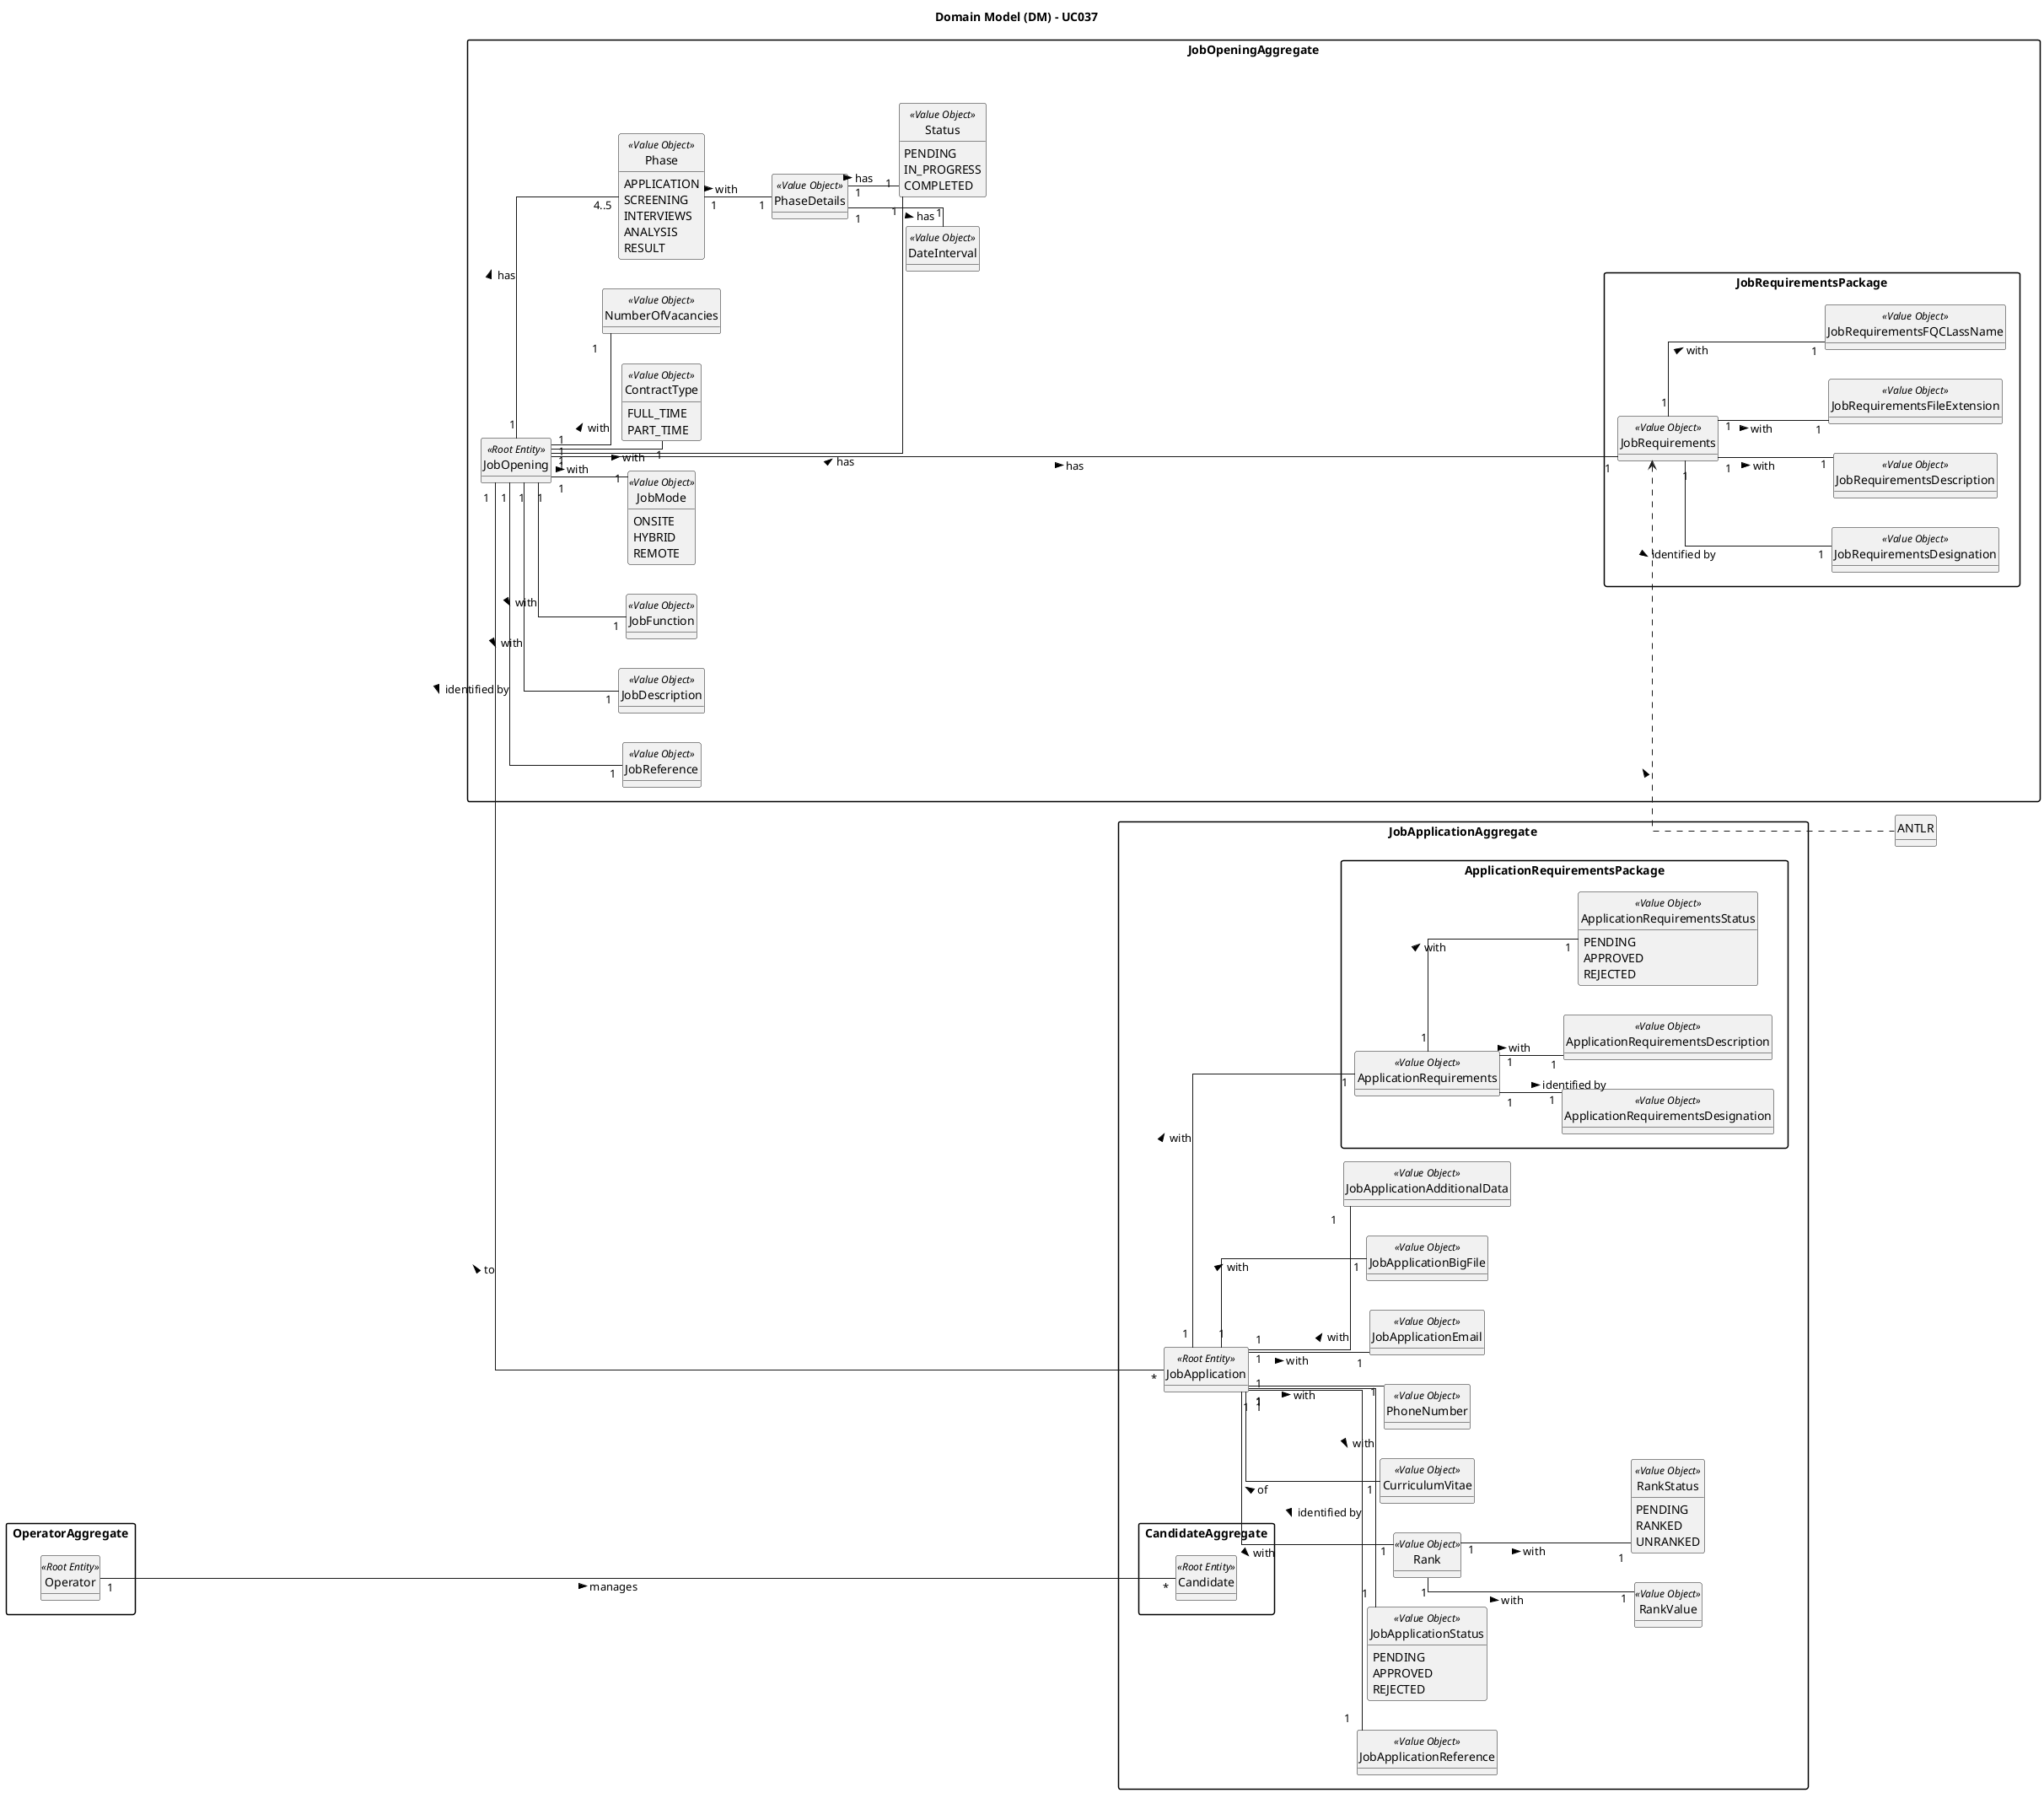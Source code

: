 @startuml

skinparam packageStyle rectangle
skinparam shadowing false
skinparam classAttributeIconSize 0
skinparam linetype ortho

top to bottom direction
left to right direction

hide methods
hide circle

title Domain Model (DM) - UC037


package OperatorAggregate {
    class Operator <<Root Entity>>
}

package JobOpeningAggregate {
    class JobOpening <<Root Entity>>
    class JobReference <<Value Object>>
    class JobDescription <<Value Object>>
    class JobFunction <<Value Object>>
    enum JobMode <<Value Object>> {
        ONSITE
        HYBRID
        REMOTE
    }
    class ContractType <<Value Object>> {
        FULL_TIME
        PART_TIME
    }
    class NumberOfVacancies <<Value Object>>
    enum Phase <<Value Object>> {
        APPLICATION
        SCREENING
        INTERVIEWS
        ANALYSIS
        RESULT
    }
    class PhaseDetails <<Value Object>>
    class DateInterval <<Value Object>>
    enum Status <<Value Object>> {
        PENDING
        IN_PROGRESS
        COMPLETED
    }

    package JobRequirementsPackage {
        class JobRequirements <<Value Object>>
        class JobRequirementsDesignation <<Value Object>>
        class JobRequirementsDescription <<Value Object>>
        class JobRequirementsFileExtension <<Value Object>>
        class JobRequirementsFQCLassName <<Value Object>>
    }
}

package JobApplicationAggregate {
    class JobApplication <<Root Entity>>
    class JobApplicationReference <<Value Object>>
    enum JobApplicationStatus <<Value Object>> {
        PENDING
        APPROVED
        REJECTED
    }
    class Rank <<Value Object>>
    class RankValue <<Value Object>>
    enum RankStatus <<Value Object>> {
        PENDING
        RANKED
        UNRANKED
    }
    class CurriculumVitae <<Value Object>>
    class PhoneNumber <<Value Object>>
    class JobApplicationEmail <<Value Object>>
    class JobApplicationBigFile <<Value Object>>
    class JobApplicationAdditionalData <<Value Object>>

    package ApplicationRequirementsPackage {
        class ApplicationRequirements <<Value Object>>
        class ApplicationRequirementsDesignation <<Value Object>>
        class ApplicationRequirementsDescription <<Value Object>>
        enum ApplicationRequirementsStatus <<Value Object>> {
            PENDING
            APPROVED
            REJECTED
        }
    }
package CandidateAggregate {
    class Candidate <<Root Entity>>
}
}





JobOpening "1" ------- "*" JobApplication : to <
JobOpening "1" --------- "1" JobRequirements : has >
JobOpening "1" -- "1" JobReference : identified by >
JobOpening "1" -- "1" JobFunction : with >
JobOpening "1" -- "1" JobDescription : with >
JobOpening "1" -- "1" ContractType : with >
JobOpening "1" -- "1" JobMode : with >
JobOpening "1" -- "1" NumberOfVacancies : with >
JobOpening "1" -- "1" Status : has >
JobOpening "1" -- "4..5" Phase : has >

JobApplication "1" -- "1" JobApplicationReference : identified by >
JobApplication "1" -- "1" JobApplicationStatus : with >
JobApplication "1" -- "1" CurriculumVitae : of <
JobApplication "1" -- "1" PhoneNumber : with >
JobApplication "1" -- "1" Rank : with >
JobApplication "1" -- "1" JobApplicationEmail : with >
JobApplication "1" -- "1" JobApplicationBigFile : with >
JobApplication "1" -- "1" JobApplicationAdditionalData : with >
JobApplication "1" -- "1" ApplicationRequirements : with >

ApplicationRequirements "1" -- "1" ApplicationRequirementsDesignation : identified by >
ApplicationRequirements "1" -- "1" ApplicationRequirementsDescription : with >
ApplicationRequirements "1" -- "1" ApplicationRequirementsStatus : with >

JobRequirements "1" -- "1" JobRequirementsDesignation : identified by >
JobRequirements "1" -- "1" JobRequirementsDescription : with >
JobRequirements "1" -- "1" JobRequirementsFileExtension : with >
JobRequirements "1" -- "1" JobRequirementsFQCLassName : with >

JobRequirements <-. ANTLR : <
Rank "1" -- "1" RankValue : with >
Rank "1" -- "1" RankStatus : with >
Phase "1" -- "1" PhaseDetails : with >
PhaseDetails "1" -- "1" Status : has >
PhaseDetails "1" -- "1" DateInterval : has >
Operator "1" -------------- "*" Candidate : manages >



@enduml